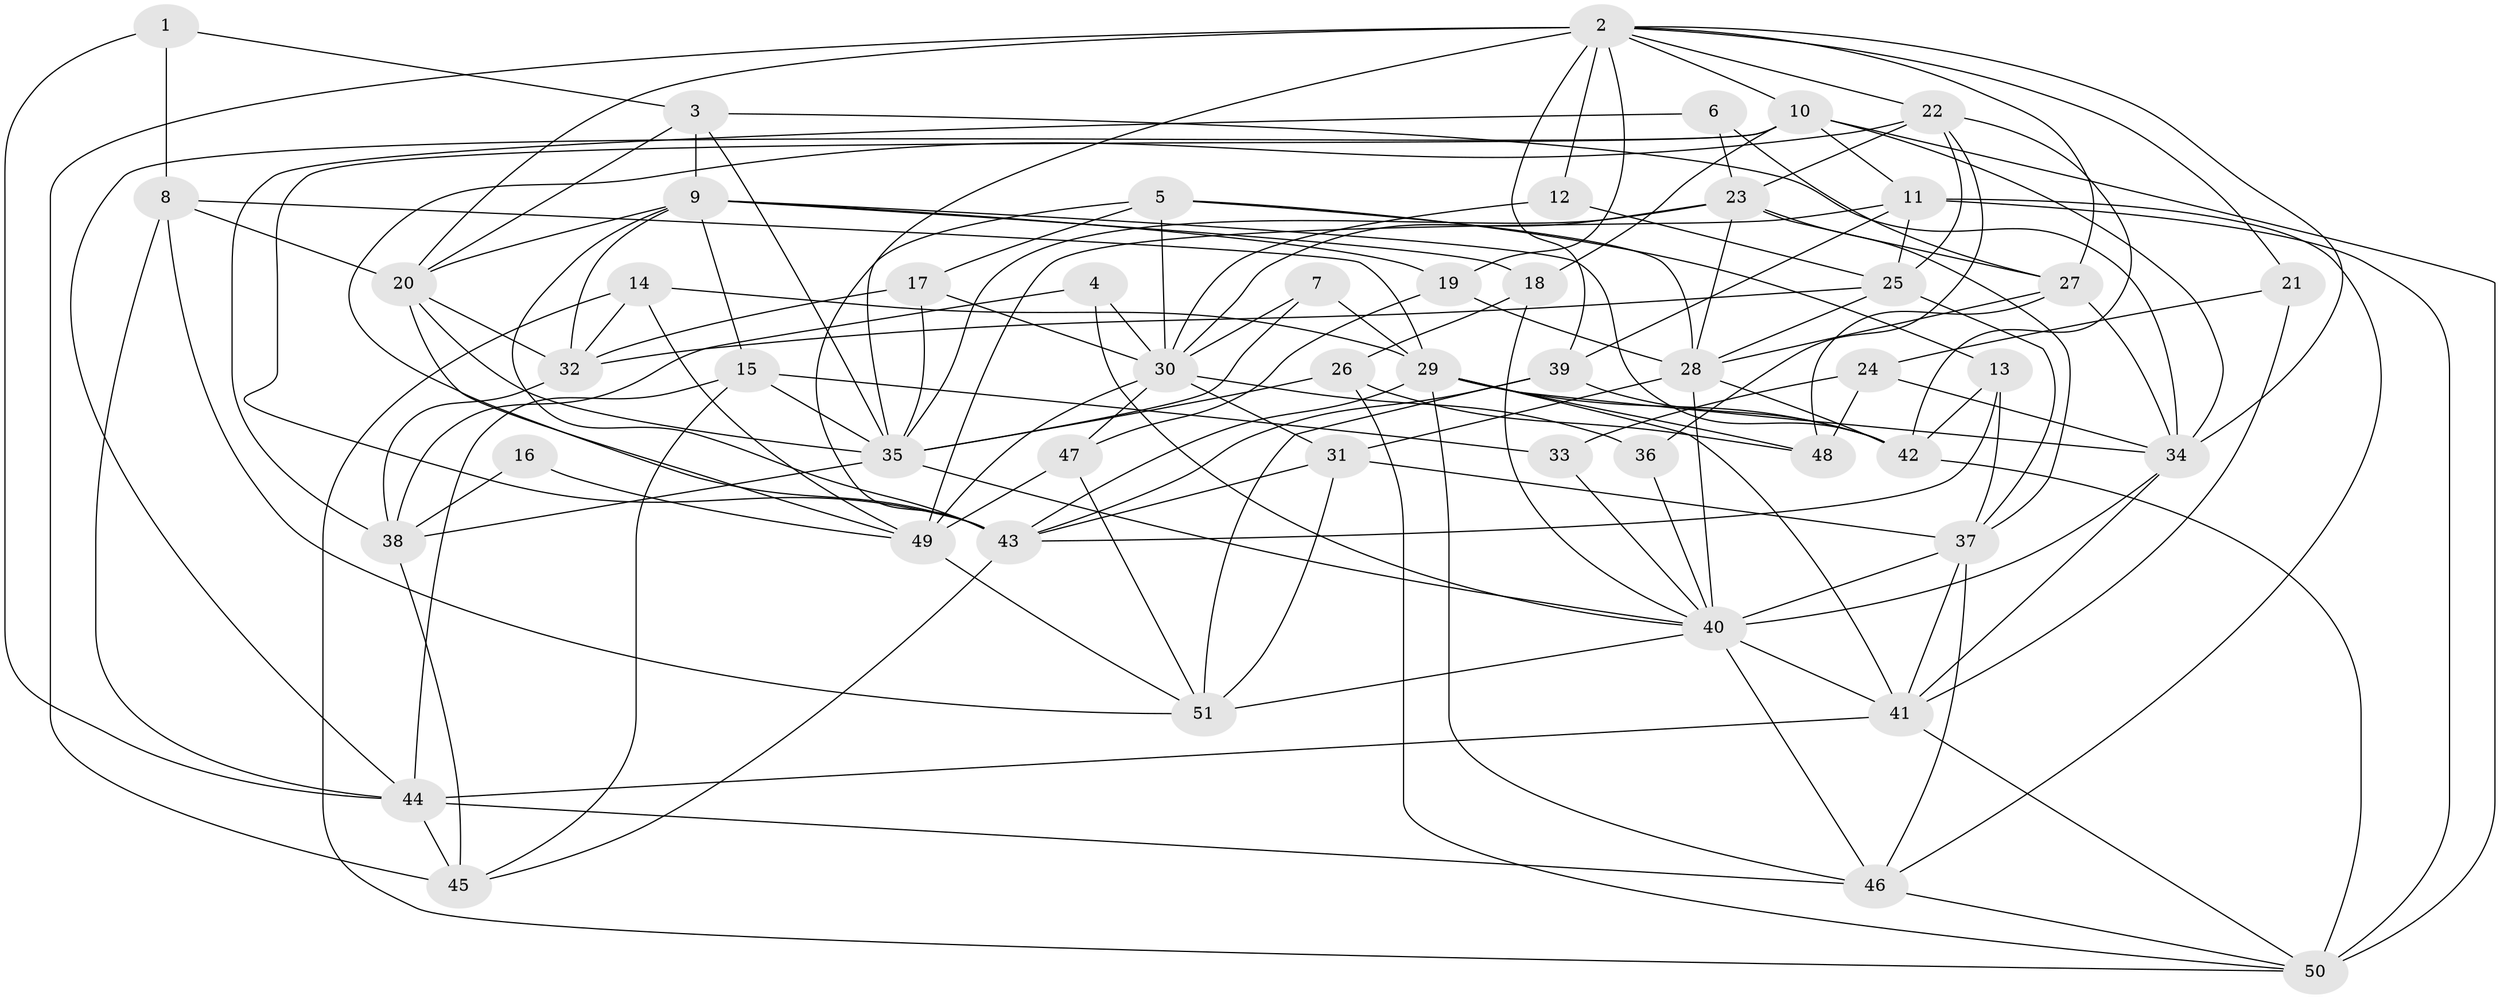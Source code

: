 // original degree distribution, {6: 0.07920792079207921, 3: 0.31683168316831684, 2: 0.0891089108910891, 8: 0.0297029702970297, 4: 0.32673267326732675, 5: 0.13861386138613863, 7: 0.009900990099009901, 9: 0.009900990099009901}
// Generated by graph-tools (version 1.1) at 2025/26/03/09/25 03:26:17]
// undirected, 51 vertices, 146 edges
graph export_dot {
graph [start="1"]
  node [color=gray90,style=filled];
  1;
  2;
  3;
  4;
  5;
  6;
  7;
  8;
  9;
  10;
  11;
  12;
  13;
  14;
  15;
  16;
  17;
  18;
  19;
  20;
  21;
  22;
  23;
  24;
  25;
  26;
  27;
  28;
  29;
  30;
  31;
  32;
  33;
  34;
  35;
  36;
  37;
  38;
  39;
  40;
  41;
  42;
  43;
  44;
  45;
  46;
  47;
  48;
  49;
  50;
  51;
  1 -- 3 [weight=1.0];
  1 -- 8 [weight=1.0];
  1 -- 44 [weight=1.0];
  2 -- 10 [weight=1.0];
  2 -- 12 [weight=1.0];
  2 -- 19 [weight=1.0];
  2 -- 20 [weight=1.0];
  2 -- 21 [weight=1.0];
  2 -- 22 [weight=1.0];
  2 -- 27 [weight=1.0];
  2 -- 34 [weight=1.0];
  2 -- 35 [weight=1.0];
  2 -- 39 [weight=1.0];
  2 -- 45 [weight=2.0];
  3 -- 9 [weight=1.0];
  3 -- 20 [weight=1.0];
  3 -- 34 [weight=1.0];
  3 -- 35 [weight=1.0];
  4 -- 30 [weight=1.0];
  4 -- 38 [weight=1.0];
  4 -- 40 [weight=1.0];
  5 -- 13 [weight=1.0];
  5 -- 17 [weight=1.0];
  5 -- 28 [weight=1.0];
  5 -- 30 [weight=1.0];
  5 -- 43 [weight=1.0];
  6 -- 23 [weight=1.0];
  6 -- 27 [weight=1.0];
  6 -- 38 [weight=1.0];
  7 -- 29 [weight=1.0];
  7 -- 30 [weight=1.0];
  7 -- 35 [weight=1.0];
  8 -- 20 [weight=1.0];
  8 -- 29 [weight=1.0];
  8 -- 44 [weight=1.0];
  8 -- 51 [weight=1.0];
  9 -- 15 [weight=1.0];
  9 -- 18 [weight=1.0];
  9 -- 19 [weight=1.0];
  9 -- 20 [weight=1.0];
  9 -- 32 [weight=1.0];
  9 -- 42 [weight=1.0];
  9 -- 43 [weight=1.0];
  10 -- 11 [weight=1.0];
  10 -- 18 [weight=1.0];
  10 -- 34 [weight=1.0];
  10 -- 43 [weight=1.0];
  10 -- 44 [weight=1.0];
  10 -- 50 [weight=1.0];
  11 -- 25 [weight=1.0];
  11 -- 39 [weight=1.0];
  11 -- 46 [weight=1.0];
  11 -- 49 [weight=1.0];
  11 -- 50 [weight=1.0];
  12 -- 25 [weight=1.0];
  12 -- 30 [weight=1.0];
  13 -- 37 [weight=1.0];
  13 -- 42 [weight=1.0];
  13 -- 43 [weight=1.0];
  14 -- 29 [weight=1.0];
  14 -- 32 [weight=1.0];
  14 -- 49 [weight=1.0];
  14 -- 50 [weight=1.0];
  15 -- 33 [weight=1.0];
  15 -- 35 [weight=1.0];
  15 -- 44 [weight=1.0];
  15 -- 45 [weight=1.0];
  16 -- 38 [weight=1.0];
  16 -- 49 [weight=1.0];
  17 -- 30 [weight=1.0];
  17 -- 32 [weight=1.0];
  17 -- 35 [weight=1.0];
  18 -- 26 [weight=1.0];
  18 -- 40 [weight=1.0];
  19 -- 28 [weight=1.0];
  19 -- 47 [weight=1.0];
  20 -- 32 [weight=1.0];
  20 -- 35 [weight=1.0];
  20 -- 49 [weight=1.0];
  21 -- 24 [weight=1.0];
  21 -- 41 [weight=1.0];
  22 -- 23 [weight=1.0];
  22 -- 25 [weight=1.0];
  22 -- 36 [weight=1.0];
  22 -- 42 [weight=1.0];
  22 -- 43 [weight=1.0];
  23 -- 27 [weight=1.0];
  23 -- 28 [weight=1.0];
  23 -- 30 [weight=1.0];
  23 -- 35 [weight=1.0];
  23 -- 37 [weight=1.0];
  24 -- 33 [weight=1.0];
  24 -- 34 [weight=1.0];
  24 -- 48 [weight=1.0];
  25 -- 28 [weight=1.0];
  25 -- 32 [weight=1.0];
  25 -- 37 [weight=1.0];
  26 -- 35 [weight=1.0];
  26 -- 48 [weight=1.0];
  26 -- 50 [weight=1.0];
  27 -- 28 [weight=1.0];
  27 -- 34 [weight=1.0];
  27 -- 48 [weight=1.0];
  28 -- 31 [weight=1.0];
  28 -- 40 [weight=2.0];
  28 -- 42 [weight=2.0];
  29 -- 34 [weight=1.0];
  29 -- 41 [weight=1.0];
  29 -- 42 [weight=1.0];
  29 -- 43 [weight=1.0];
  29 -- 46 [weight=1.0];
  29 -- 48 [weight=1.0];
  30 -- 31 [weight=1.0];
  30 -- 36 [weight=1.0];
  30 -- 47 [weight=1.0];
  30 -- 49 [weight=1.0];
  31 -- 37 [weight=1.0];
  31 -- 43 [weight=1.0];
  31 -- 51 [weight=1.0];
  32 -- 38 [weight=1.0];
  33 -- 40 [weight=1.0];
  34 -- 40 [weight=1.0];
  34 -- 41 [weight=1.0];
  35 -- 38 [weight=1.0];
  35 -- 40 [weight=1.0];
  36 -- 40 [weight=1.0];
  37 -- 40 [weight=1.0];
  37 -- 41 [weight=1.0];
  37 -- 46 [weight=1.0];
  38 -- 45 [weight=1.0];
  39 -- 42 [weight=1.0];
  39 -- 43 [weight=1.0];
  39 -- 51 [weight=1.0];
  40 -- 41 [weight=1.0];
  40 -- 46 [weight=1.0];
  40 -- 51 [weight=1.0];
  41 -- 44 [weight=1.0];
  41 -- 50 [weight=1.0];
  42 -- 50 [weight=1.0];
  43 -- 45 [weight=1.0];
  44 -- 45 [weight=1.0];
  44 -- 46 [weight=1.0];
  46 -- 50 [weight=1.0];
  47 -- 49 [weight=1.0];
  47 -- 51 [weight=1.0];
  49 -- 51 [weight=1.0];
}
